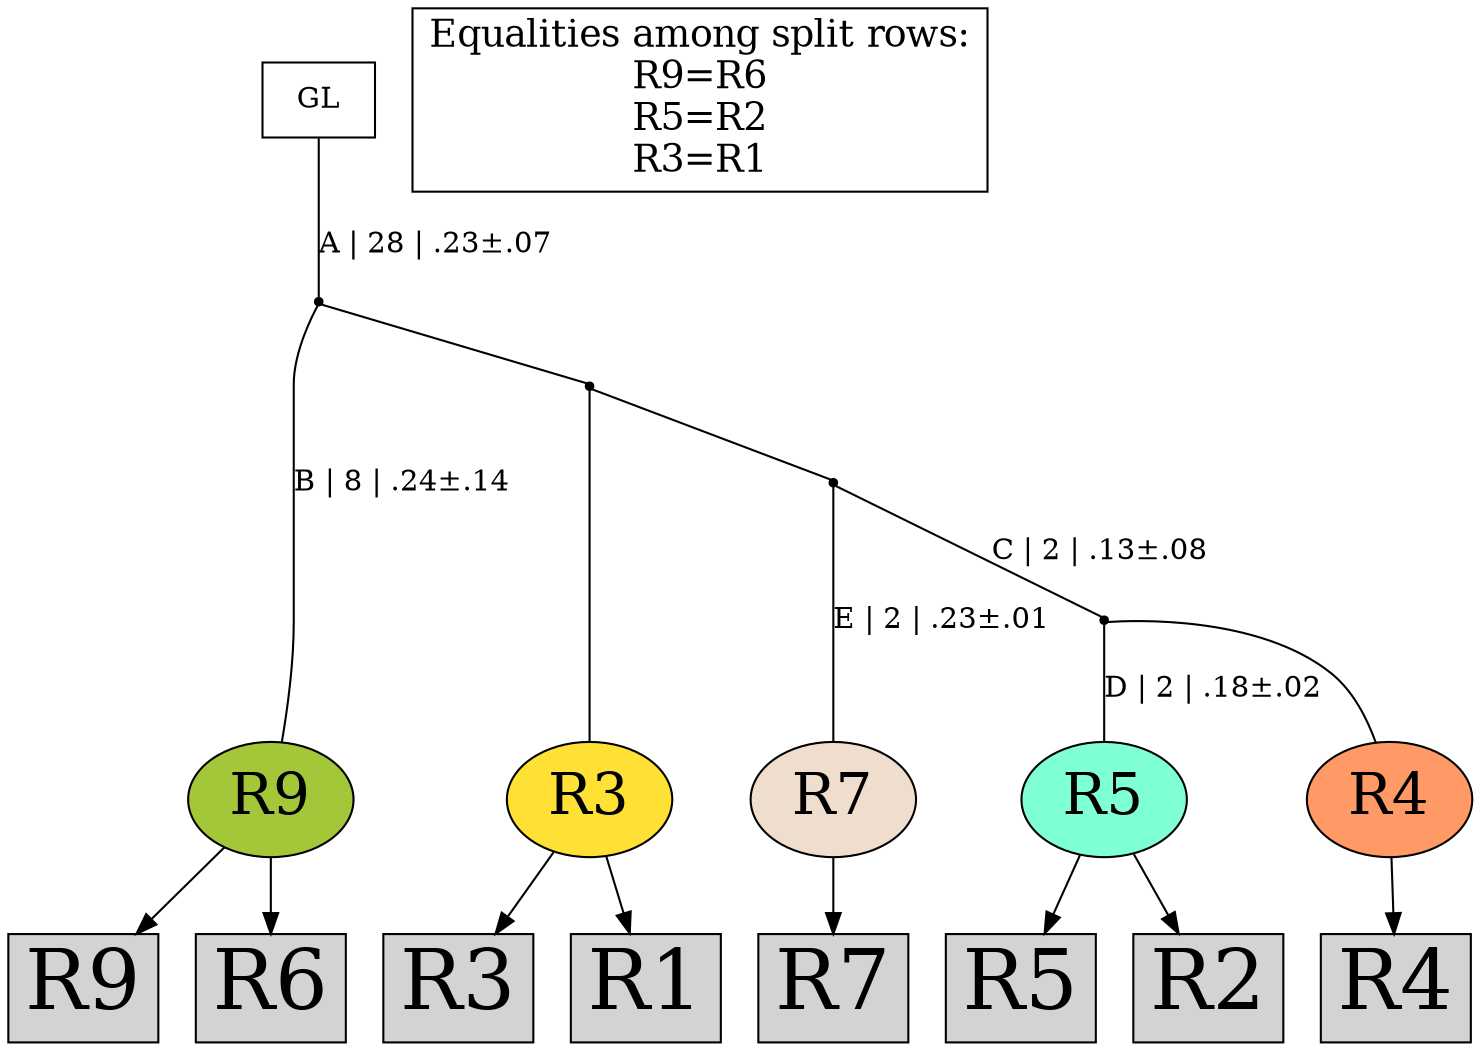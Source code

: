 digraph {
rowR9[label="R9",shape=box,style=filled,fontsize=40];
rowR6[label="R6",shape=box,style=filled,fontsize=40];
rowR5[label="R5",shape=box,style=filled,fontsize=40];
rowR2[label="R2",shape=box,style=filled,fontsize=40];
rowR4[label="R4",shape=box,style=filled,fontsize=40];
rowR3[label="R3",shape=box,style=filled,fontsize=40];
rowR1[label="R1",shape=box,style=filled,fontsize=40];
rowR7[label="R7",shape=box,style=filled,fontsize=40];
R9[label="R9",shape=oval,style=filled,fontsize=28,fillcolor="#a4c639"];
R5[label="R5",shape=oval,style=filled,fontsize=28,fillcolor="#7fffd4"];
R4[label="R4",shape=oval,style=filled,fontsize=28,fillcolor="#ff9966"];
R3[label="R3",shape=oval,style=filled,fontsize=28,fillcolor="#ffe135"];
R7[label="R7",shape=oval,style=filled,fontsize=28,fillcolor="#efdecd"];
R9 -> rowR9[arrowhead="normal"];
R9 -> rowR6[arrowhead="normal"];
R5 -> rowR5[arrowhead="normal"];
R5 -> rowR2[arrowhead="normal"];
R4 -> rowR4[arrowhead="normal"];
R3 -> rowR3[arrowhead="normal"];
R3 -> rowR1[arrowhead="normal"];
R7 -> rowR7[arrowhead="normal"];
{rank = same;R9;R5;R4;R3;R7;}
legend[label="Equalities among split rows:
R9=R6
R5=R2
R3=R1
",shape=box,fontsize=18];
Int1[shape=point,style=filled,fillcolor=black,label=""];
Int1 -> R5[arrowhead=none, label="D | 2 | .18±.02"];
Int1 -> R4[arrowhead=none, label=""];
Int2[shape=point,style=filled,fillcolor=black,label=""];
Int2 -> R7[arrowhead=none, label="E | 2 | .23±.01"];
Int2 -> Int1[arrowhead=none, label="C | 2 | .13±.08"];
Int3[shape=point,style=filled,fillcolor=black,label=""];
Int3 -> R3[arrowhead=none, label=""];
Int3 -> Int2[arrowhead=none, label=""];
Int4[shape=point,style=filled,fillcolor=black,label=""];
Int4 -> R9[arrowhead=none, label="B | 8 | .24±.14"];
Int4 -> Int3[arrowhead=none, label=""];
GL[label="GL",shape=box,style=filled,fillcolor=white];
GL -> Int4[arrowhead=none, label="A | 28 | .23±.07"];
}